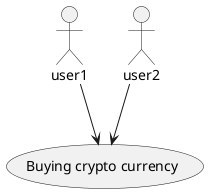@startuml

actor user1
actor user2
(Buying crypto currency) as (Use)

user1 --> Use
user2 --> Use

@enduml
